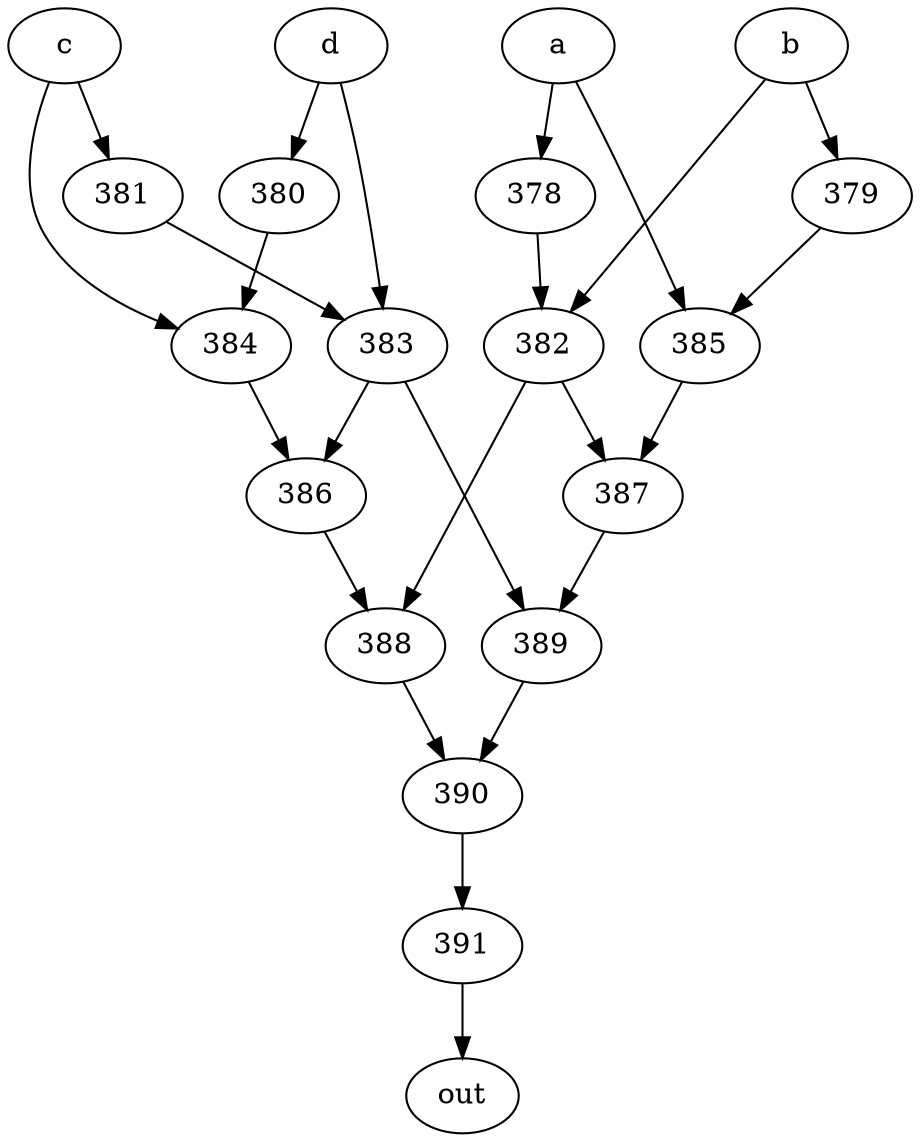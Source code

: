 strict digraph "" {
	391 -> out;
	a -> 378;
	a -> 385;
	378 -> 382;
	385 -> 387;
	382 -> 387;
	382 -> 388;
	387 -> 389;
	b -> 382;
	b -> 379;
	379 -> 385;
	388 -> 390;
	c -> 381;
	c -> 384;
	381 -> 383;
	384 -> 386;
	383 -> 386;
	383 -> 389;
	386 -> 388;
	d -> 383;
	d -> 380;
	380 -> 384;
	389 -> 390;
	390 -> 391;
}
